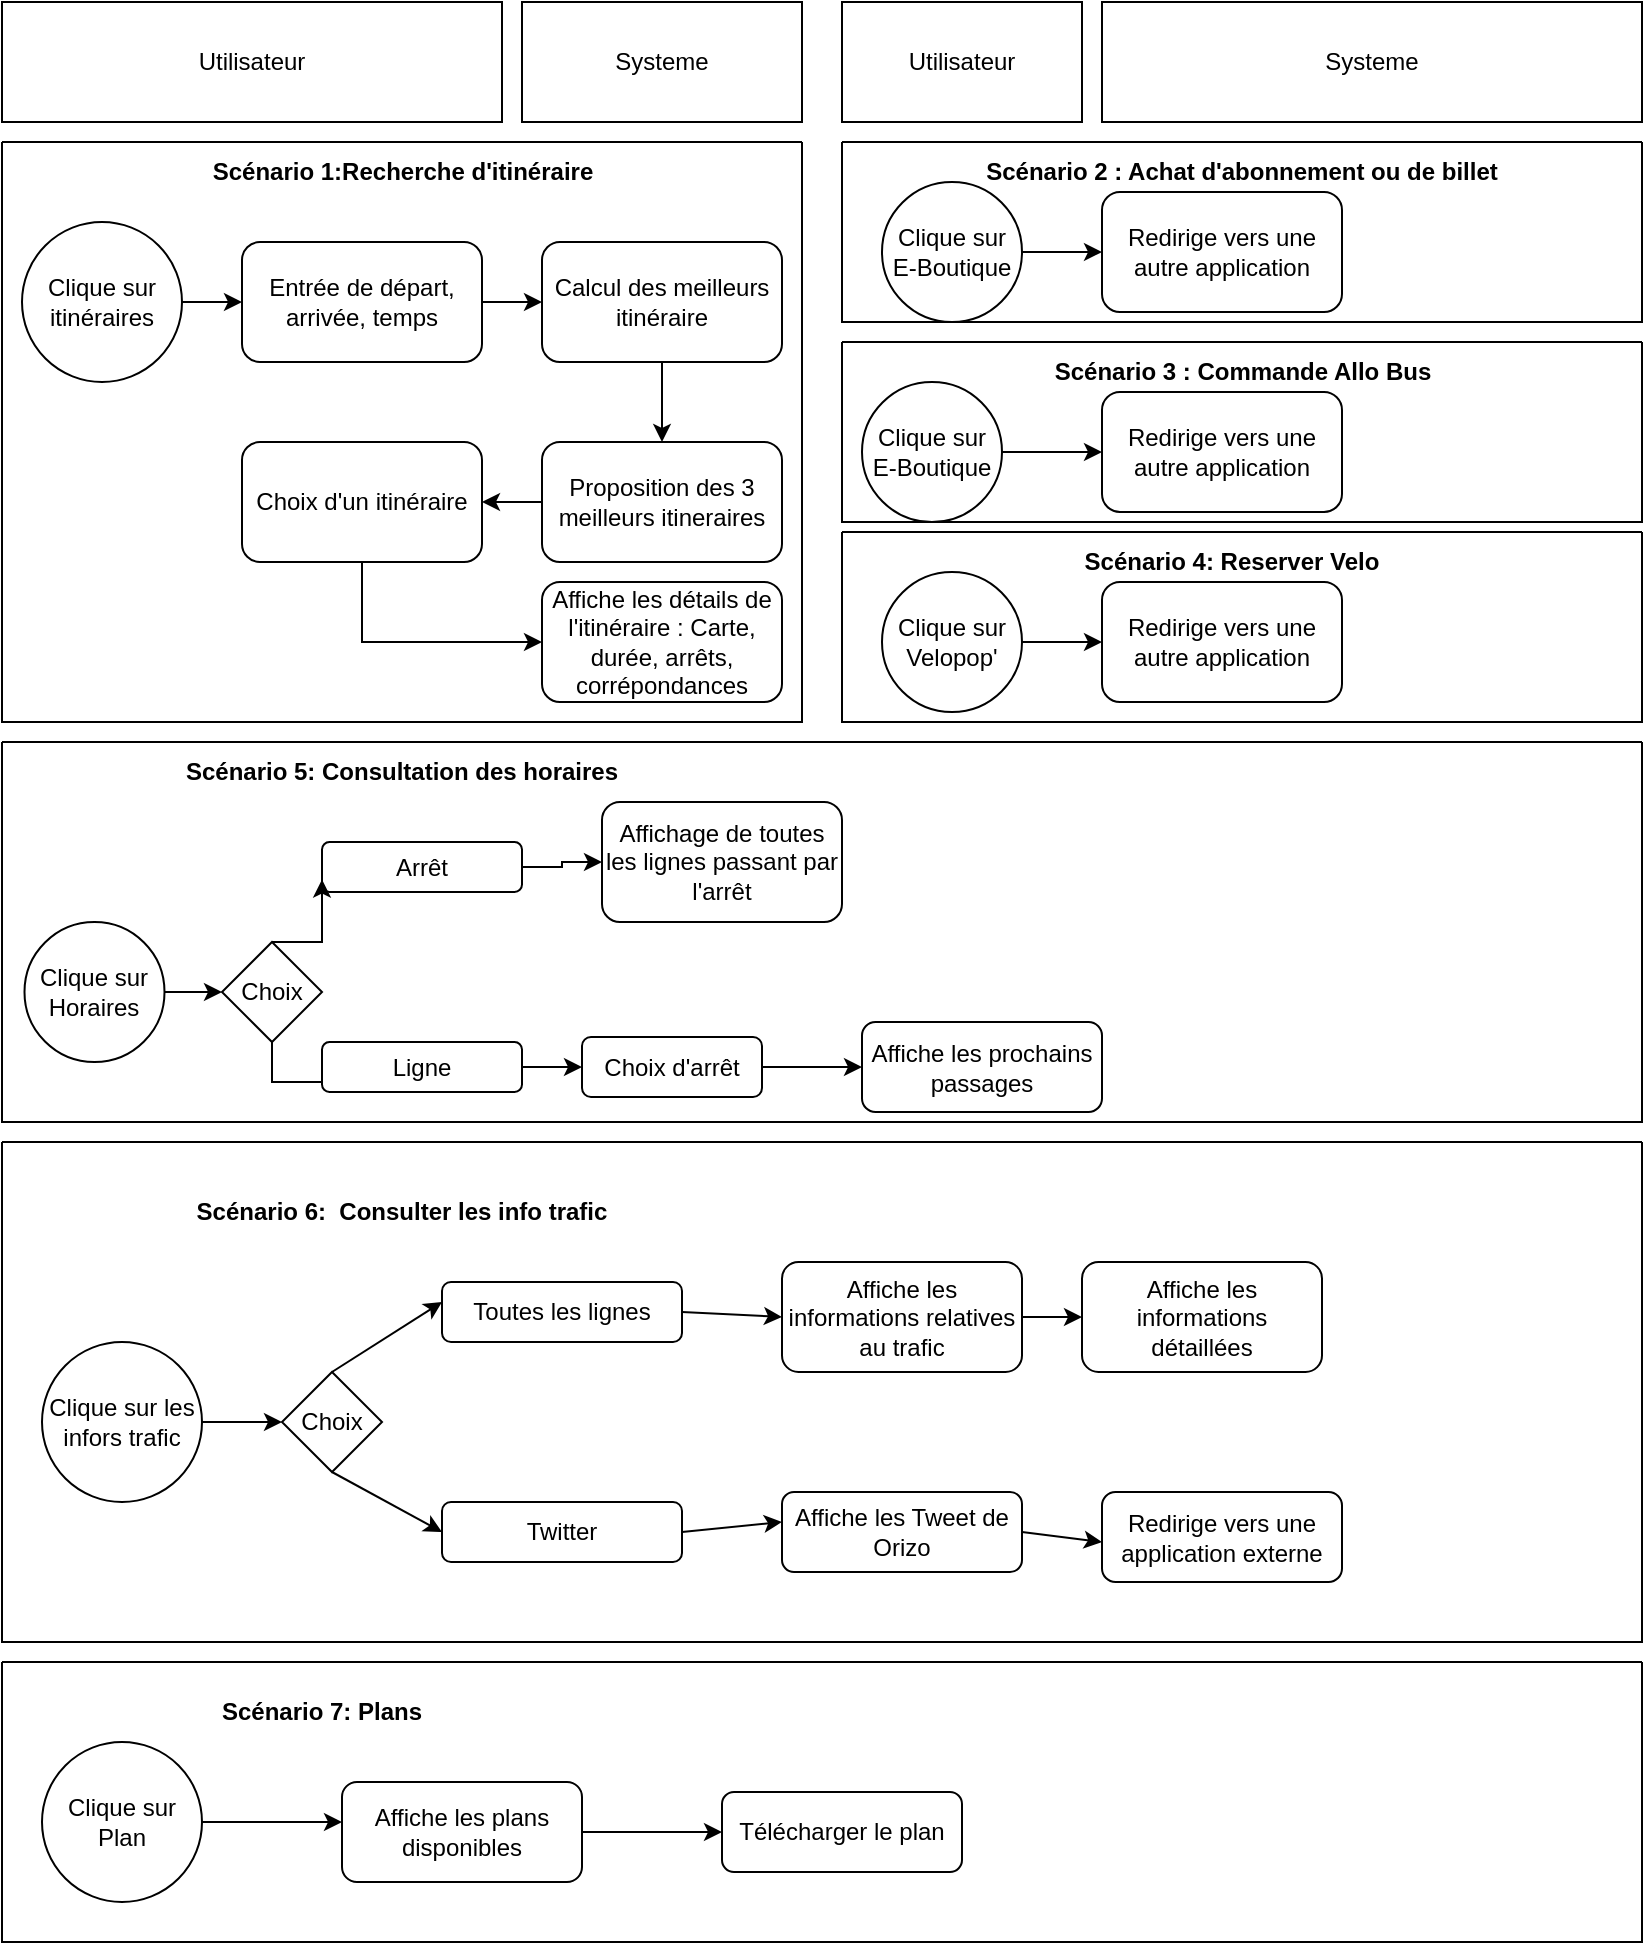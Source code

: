 <mxfile version="16.6.7" type="github">
  <diagram id="YqP27WUokVk4O-feUTNu" name="Page-1">
    <mxGraphModel dx="1422" dy="788" grid="1" gridSize="10" guides="1" tooltips="1" connect="1" arrows="1" fold="1" page="1" pageScale="1" pageWidth="850" pageHeight="1100" math="0" shadow="0">
      <root>
        <mxCell id="0" />
        <mxCell id="1" parent="0" />
        <mxCell id="Umk5Mk7T6SRKJrNun_KQ-3" style="edgeStyle=orthogonalEdgeStyle;rounded=0;orthogonalLoop=1;jettySize=auto;html=1;exitX=1;exitY=0.5;exitDx=0;exitDy=0;entryX=0;entryY=0.5;entryDx=0;entryDy=0;" parent="1" source="Umk5Mk7T6SRKJrNun_KQ-1" target="Umk5Mk7T6SRKJrNun_KQ-2" edge="1">
          <mxGeometry relative="1" as="geometry" />
        </mxCell>
        <mxCell id="Umk5Mk7T6SRKJrNun_KQ-1" value="&lt;div&gt;Clique sur itinéraires&lt;br&gt;&lt;/div&gt;" style="ellipse;whiteSpace=wrap;html=1;aspect=fixed;" parent="1" vertex="1">
          <mxGeometry x="30" y="120" width="80" height="80" as="geometry" />
        </mxCell>
        <mxCell id="Umk5Mk7T6SRKJrNun_KQ-6" style="edgeStyle=orthogonalEdgeStyle;rounded=0;orthogonalLoop=1;jettySize=auto;html=1;exitX=1;exitY=0.5;exitDx=0;exitDy=0;entryX=0;entryY=0.5;entryDx=0;entryDy=0;" parent="1" source="Umk5Mk7T6SRKJrNun_KQ-2" edge="1">
          <mxGeometry relative="1" as="geometry">
            <mxPoint x="290" y="160" as="targetPoint" />
          </mxGeometry>
        </mxCell>
        <mxCell id="Umk5Mk7T6SRKJrNun_KQ-2" value="&lt;div&gt;Entrée de départ, arrivée, temps&lt;/div&gt;" style="rounded=1;whiteSpace=wrap;html=1;" parent="1" vertex="1">
          <mxGeometry x="140" y="130" width="120" height="60" as="geometry" />
        </mxCell>
        <mxCell id="Umk5Mk7T6SRKJrNun_KQ-9" style="edgeStyle=orthogonalEdgeStyle;rounded=0;orthogonalLoop=1;jettySize=auto;html=1;exitX=0.5;exitY=1;exitDx=0;exitDy=0;" parent="1" source="Umk5Mk7T6SRKJrNun_KQ-11" target="Umk5Mk7T6SRKJrNun_KQ-7" edge="1">
          <mxGeometry relative="1" as="geometry">
            <mxPoint x="350" y="200" as="sourcePoint" />
            <Array as="points">
              <mxPoint x="350" y="210" />
              <mxPoint x="350" y="210" />
            </Array>
          </mxGeometry>
        </mxCell>
        <mxCell id="Umk5Mk7T6SRKJrNun_KQ-14" style="edgeStyle=orthogonalEdgeStyle;rounded=0;orthogonalLoop=1;jettySize=auto;html=1;" parent="1" source="Umk5Mk7T6SRKJrNun_KQ-7" target="Umk5Mk7T6SRKJrNun_KQ-13" edge="1">
          <mxGeometry relative="1" as="geometry" />
        </mxCell>
        <mxCell id="Umk5Mk7T6SRKJrNun_KQ-7" value="&lt;div&gt;Proposition des 3 meilleurs itineraires&lt;/div&gt;" style="rounded=1;whiteSpace=wrap;html=1;" parent="1" vertex="1">
          <mxGeometry x="290" y="230" width="120" height="60" as="geometry" />
        </mxCell>
        <mxCell id="Umk5Mk7T6SRKJrNun_KQ-11" value="&lt;div&gt;Calcul des meilleurs itinéraire&lt;/div&gt;" style="rounded=1;whiteSpace=wrap;html=1;" parent="1" vertex="1">
          <mxGeometry x="290" y="130" width="120" height="60" as="geometry" />
        </mxCell>
        <mxCell id="Umk5Mk7T6SRKJrNun_KQ-17" style="edgeStyle=orthogonalEdgeStyle;rounded=0;orthogonalLoop=1;jettySize=auto;html=1;exitX=0.5;exitY=1;exitDx=0;exitDy=0;entryX=0;entryY=0.5;entryDx=0;entryDy=0;" parent="1" source="Umk5Mk7T6SRKJrNun_KQ-13" target="Umk5Mk7T6SRKJrNun_KQ-15" edge="1">
          <mxGeometry relative="1" as="geometry" />
        </mxCell>
        <mxCell id="Umk5Mk7T6SRKJrNun_KQ-13" value="&lt;div&gt;Choix d&#39;un itinéraire&lt;/div&gt;" style="rounded=1;whiteSpace=wrap;html=1;" parent="1" vertex="1">
          <mxGeometry x="140" y="230" width="120" height="60" as="geometry" />
        </mxCell>
        <mxCell id="Umk5Mk7T6SRKJrNun_KQ-15" value="Affiche les détails de l&#39;itinéraire : Carte, durée, arrêts, corrépondances" style="rounded=1;whiteSpace=wrap;html=1;" parent="1" vertex="1">
          <mxGeometry x="290" y="300" width="120" height="60" as="geometry" />
        </mxCell>
        <mxCell id="Umk5Mk7T6SRKJrNun_KQ-20" value="" style="swimlane;startSize=0;" parent="1" vertex="1">
          <mxGeometry x="20" y="80" width="400" height="290" as="geometry" />
        </mxCell>
        <mxCell id="Umk5Mk7T6SRKJrNun_KQ-21" value="&lt;b&gt;Scénario 1:Recherche d&#39;itinéraire&lt;/b&gt;" style="text;html=1;strokeColor=none;fillColor=none;align=center;verticalAlign=middle;whiteSpace=wrap;rounded=0;" parent="Umk5Mk7T6SRKJrNun_KQ-20" vertex="1">
          <mxGeometry x="97.5" width="205" height="30" as="geometry" />
        </mxCell>
        <mxCell id="r48zgYtYUh1CPsNShktc-1" value="Utilisateur" style="rounded=0;whiteSpace=wrap;html=1;" parent="1" vertex="1">
          <mxGeometry x="20" y="10" width="250" height="60" as="geometry" />
        </mxCell>
        <mxCell id="r48zgYtYUh1CPsNShktc-4" value="&lt;div&gt;Systeme&lt;/div&gt;" style="rounded=0;whiteSpace=wrap;html=1;" parent="1" vertex="1">
          <mxGeometry x="280" y="10" width="140" height="60" as="geometry" />
        </mxCell>
        <mxCell id="r48zgYtYUh1CPsNShktc-7" value="" style="swimlane;startSize=0;" parent="1" vertex="1">
          <mxGeometry x="440" y="80" width="400" height="90" as="geometry" />
        </mxCell>
        <mxCell id="r48zgYtYUh1CPsNShktc-10" style="edgeStyle=orthogonalEdgeStyle;rounded=0;orthogonalLoop=1;jettySize=auto;html=1;exitX=1;exitY=0.5;exitDx=0;exitDy=0;entryX=0;entryY=0.5;entryDx=0;entryDy=0;" parent="r48zgYtYUh1CPsNShktc-7" source="r48zgYtYUh1CPsNShktc-8" target="r48zgYtYUh1CPsNShktc-9" edge="1">
          <mxGeometry relative="1" as="geometry" />
        </mxCell>
        <mxCell id="r48zgYtYUh1CPsNShktc-8" value="&lt;div&gt;Clique sur E-Boutique&lt;/div&gt;" style="ellipse;whiteSpace=wrap;html=1;aspect=fixed;" parent="r48zgYtYUh1CPsNShktc-7" vertex="1">
          <mxGeometry x="20" y="20" width="70" height="70" as="geometry" />
        </mxCell>
        <mxCell id="r48zgYtYUh1CPsNShktc-9" value="&lt;div&gt;Redirige vers une autre application&lt;/div&gt;" style="rounded=1;whiteSpace=wrap;html=1;" parent="r48zgYtYUh1CPsNShktc-7" vertex="1">
          <mxGeometry x="130" y="25" width="120" height="60" as="geometry" />
        </mxCell>
        <mxCell id="r48zgYtYUh1CPsNShktc-11" value="&lt;b&gt;Scénario 2 : Achat d&#39;abonnement ou de billet&lt;/b&gt;" style="text;html=1;strokeColor=none;fillColor=none;align=center;verticalAlign=middle;whiteSpace=wrap;rounded=0;" parent="r48zgYtYUh1CPsNShktc-7" vertex="1">
          <mxGeometry x="60" width="280" height="30" as="geometry" />
        </mxCell>
        <mxCell id="r48zgYtYUh1CPsNShktc-12" value="" style="swimlane;startSize=0;" parent="1" vertex="1">
          <mxGeometry x="440" y="180" width="400" height="90" as="geometry" />
        </mxCell>
        <mxCell id="r48zgYtYUh1CPsNShktc-15" value="&lt;div&gt;&lt;b&gt;Scénario 3 : Commande Allo Bus&lt;/b&gt;&lt;/div&gt;" style="text;html=1;strokeColor=none;fillColor=none;align=center;verticalAlign=middle;whiteSpace=wrap;rounded=0;" parent="r48zgYtYUh1CPsNShktc-12" vertex="1">
          <mxGeometry x="92.5" width="215" height="30" as="geometry" />
        </mxCell>
        <mxCell id="r48zgYtYUh1CPsNShktc-17" value="&lt;div&gt;Clique sur E-Boutique&lt;/div&gt;" style="ellipse;whiteSpace=wrap;html=1;aspect=fixed;" parent="r48zgYtYUh1CPsNShktc-12" vertex="1">
          <mxGeometry x="10" y="20" width="70" height="70" as="geometry" />
        </mxCell>
        <mxCell id="r48zgYtYUh1CPsNShktc-18" value="&lt;div&gt;Redirige vers une autre application&lt;/div&gt;" style="rounded=1;whiteSpace=wrap;html=1;" parent="r48zgYtYUh1CPsNShktc-12" vertex="1">
          <mxGeometry x="130" y="25" width="120" height="60" as="geometry" />
        </mxCell>
        <mxCell id="r48zgYtYUh1CPsNShktc-16" style="edgeStyle=orthogonalEdgeStyle;rounded=0;orthogonalLoop=1;jettySize=auto;html=1;exitX=1;exitY=0.5;exitDx=0;exitDy=0;entryX=0;entryY=0.5;entryDx=0;entryDy=0;" parent="r48zgYtYUh1CPsNShktc-12" source="r48zgYtYUh1CPsNShktc-17" target="r48zgYtYUh1CPsNShktc-18" edge="1">
          <mxGeometry relative="1" as="geometry" />
        </mxCell>
        <mxCell id="r48zgYtYUh1CPsNShktc-13" value="Utilisateur" style="rounded=0;whiteSpace=wrap;html=1;" parent="1" vertex="1">
          <mxGeometry x="440" y="10" width="120" height="60" as="geometry" />
        </mxCell>
        <mxCell id="r48zgYtYUh1CPsNShktc-14" value="Systeme" style="rounded=0;whiteSpace=wrap;html=1;" parent="1" vertex="1">
          <mxGeometry x="570" y="10" width="270" height="60" as="geometry" />
        </mxCell>
        <mxCell id="r48zgYtYUh1CPsNShktc-21" value="&lt;b&gt;Scénario 4: Reserver Velo&lt;/b&gt;" style="text;html=1;strokeColor=none;fillColor=none;align=center;verticalAlign=middle;whiteSpace=wrap;rounded=0;" parent="1" vertex="1">
          <mxGeometry x="510" y="275" width="250" height="30" as="geometry" />
        </mxCell>
        <mxCell id="r48zgYtYUh1CPsNShktc-29" value="" style="swimlane;startSize=0;" parent="1" vertex="1">
          <mxGeometry x="440" y="275" width="400" height="95" as="geometry" />
        </mxCell>
        <mxCell id="r48zgYtYUh1CPsNShktc-23" value="Clique sur Velopop&#39;" style="ellipse;whiteSpace=wrap;html=1;aspect=fixed;" parent="r48zgYtYUh1CPsNShktc-29" vertex="1">
          <mxGeometry x="20" y="20" width="70" height="70" as="geometry" />
        </mxCell>
        <mxCell id="r48zgYtYUh1CPsNShktc-24" value="&lt;div&gt;Redirige vers une autre application&lt;/div&gt;" style="rounded=1;whiteSpace=wrap;html=1;" parent="r48zgYtYUh1CPsNShktc-29" vertex="1">
          <mxGeometry x="130" y="25" width="120" height="60" as="geometry" />
        </mxCell>
        <mxCell id="r48zgYtYUh1CPsNShktc-26" value="" style="edgeStyle=orthogonalEdgeStyle;rounded=0;orthogonalLoop=1;jettySize=auto;html=1;" parent="r48zgYtYUh1CPsNShktc-29" source="r48zgYtYUh1CPsNShktc-23" target="r48zgYtYUh1CPsNShktc-24" edge="1">
          <mxGeometry relative="1" as="geometry" />
        </mxCell>
        <mxCell id="r48zgYtYUh1CPsNShktc-32" value="" style="swimlane;startSize=0;" parent="1" vertex="1">
          <mxGeometry x="20" y="380" width="820" height="190" as="geometry">
            <mxRectangle x="20" y="380" width="50" height="40" as="alternateBounds" />
          </mxGeometry>
        </mxCell>
        <mxCell id="r48zgYtYUh1CPsNShktc-33" value="Clique sur Horaires" style="ellipse;whiteSpace=wrap;html=1;aspect=fixed;" parent="r48zgYtYUh1CPsNShktc-32" vertex="1">
          <mxGeometry x="11.25" y="90" width="70" height="70" as="geometry" />
        </mxCell>
        <mxCell id="r48zgYtYUh1CPsNShktc-34" value="&lt;b&gt;Scénario 5: Consultation des horaires&lt;/b&gt;" style="text;html=1;strokeColor=none;fillColor=none;align=center;verticalAlign=middle;whiteSpace=wrap;rounded=0;" parent="r48zgYtYUh1CPsNShktc-32" vertex="1">
          <mxGeometry x="81.25" width="237.5" height="30" as="geometry" />
        </mxCell>
        <mxCell id="r48zgYtYUh1CPsNShktc-55" style="edgeStyle=orthogonalEdgeStyle;rounded=0;orthogonalLoop=1;jettySize=auto;html=1;entryX=0;entryY=0.5;entryDx=0;entryDy=0;" parent="r48zgYtYUh1CPsNShktc-32" source="r48zgYtYUh1CPsNShktc-35" target="r48zgYtYUh1CPsNShktc-49" edge="1">
          <mxGeometry relative="1" as="geometry" />
        </mxCell>
        <mxCell id="r48zgYtYUh1CPsNShktc-35" value="&lt;div&gt;Arrêt&lt;/div&gt;" style="rounded=1;whiteSpace=wrap;html=1;" parent="r48zgYtYUh1CPsNShktc-32" vertex="1">
          <mxGeometry x="160" y="50" width="100" height="25" as="geometry" />
        </mxCell>
        <mxCell id="r48zgYtYUh1CPsNShktc-41" style="edgeStyle=orthogonalEdgeStyle;rounded=0;orthogonalLoop=1;jettySize=auto;html=1;entryX=0;entryY=0.25;entryDx=0;entryDy=0;" parent="r48zgYtYUh1CPsNShktc-32" source="r48zgYtYUh1CPsNShktc-37" target="r48zgYtYUh1CPsNShktc-39" edge="1">
          <mxGeometry relative="1" as="geometry" />
        </mxCell>
        <mxCell id="r48zgYtYUh1CPsNShktc-47" style="edgeStyle=orthogonalEdgeStyle;rounded=0;orthogonalLoop=1;jettySize=auto;html=1;exitX=0.5;exitY=0;exitDx=0;exitDy=0;entryX=0;entryY=0.75;entryDx=0;entryDy=0;" parent="r48zgYtYUh1CPsNShktc-32" source="r48zgYtYUh1CPsNShktc-37" target="r48zgYtYUh1CPsNShktc-35" edge="1">
          <mxGeometry relative="1" as="geometry" />
        </mxCell>
        <mxCell id="r48zgYtYUh1CPsNShktc-37" value="&lt;div&gt;Choix&lt;/div&gt;" style="rhombus;whiteSpace=wrap;html=1;" parent="r48zgYtYUh1CPsNShktc-32" vertex="1">
          <mxGeometry x="110" y="100" width="50" height="50" as="geometry" />
        </mxCell>
        <mxCell id="r48zgYtYUh1CPsNShktc-52" style="edgeStyle=orthogonalEdgeStyle;rounded=0;orthogonalLoop=1;jettySize=auto;html=1;entryX=0;entryY=0.5;entryDx=0;entryDy=0;" parent="r48zgYtYUh1CPsNShktc-32" source="r48zgYtYUh1CPsNShktc-39" target="r48zgYtYUh1CPsNShktc-50" edge="1">
          <mxGeometry relative="1" as="geometry" />
        </mxCell>
        <mxCell id="r48zgYtYUh1CPsNShktc-39" value="&lt;div&gt;Ligne&lt;/div&gt;" style="rounded=1;whiteSpace=wrap;html=1;" parent="r48zgYtYUh1CPsNShktc-32" vertex="1">
          <mxGeometry x="160" y="150" width="100" height="25" as="geometry" />
        </mxCell>
        <mxCell id="r48zgYtYUh1CPsNShktc-49" value="&lt;div&gt;Affichage de toutes les lignes passant par l&#39;arrêt&lt;/div&gt;" style="rounded=1;whiteSpace=wrap;html=1;" parent="r48zgYtYUh1CPsNShktc-32" vertex="1">
          <mxGeometry x="300" y="30" width="120" height="60" as="geometry" />
        </mxCell>
        <mxCell id="r48zgYtYUh1CPsNShktc-50" value="Choix d&#39;arrêt" style="rounded=1;whiteSpace=wrap;html=1;" parent="r48zgYtYUh1CPsNShktc-32" vertex="1">
          <mxGeometry x="290" y="147.5" width="90" height="30" as="geometry" />
        </mxCell>
        <mxCell id="UJO03gXzS-ZTNtGmvzBQ-1" value="" style="endArrow=classic;html=1;rounded=0;entryX=0;entryY=0.5;entryDx=0;entryDy=0;exitX=1;exitY=0.5;exitDx=0;exitDy=0;" edge="1" parent="r48zgYtYUh1CPsNShktc-32" source="r48zgYtYUh1CPsNShktc-33" target="r48zgYtYUh1CPsNShktc-37">
          <mxGeometry width="50" height="50" relative="1" as="geometry">
            <mxPoint x="70" y="125" as="sourcePoint" />
            <mxPoint x="120" y="80" as="targetPoint" />
          </mxGeometry>
        </mxCell>
        <mxCell id="UJO03gXzS-ZTNtGmvzBQ-10" value="Affiche les prochains passages" style="rounded=1;whiteSpace=wrap;html=1;" vertex="1" parent="r48zgYtYUh1CPsNShktc-32">
          <mxGeometry x="430" y="140" width="120" height="45" as="geometry" />
        </mxCell>
        <mxCell id="UJO03gXzS-ZTNtGmvzBQ-11" value="" style="endArrow=classic;html=1;rounded=0;entryX=0;entryY=0.5;entryDx=0;entryDy=0;exitX=1;exitY=0.5;exitDx=0;exitDy=0;" edge="1" parent="r48zgYtYUh1CPsNShktc-32" source="r48zgYtYUh1CPsNShktc-50" target="UJO03gXzS-ZTNtGmvzBQ-10">
          <mxGeometry width="50" height="50" relative="1" as="geometry">
            <mxPoint x="380" y="180" as="sourcePoint" />
            <mxPoint x="430" y="130" as="targetPoint" />
          </mxGeometry>
        </mxCell>
        <mxCell id="UJO03gXzS-ZTNtGmvzBQ-23" value="" style="swimlane;startSize=0;" vertex="1" parent="1">
          <mxGeometry x="20" y="580" width="820" height="250" as="geometry" />
        </mxCell>
        <mxCell id="UJO03gXzS-ZTNtGmvzBQ-3" value="Clique sur les infors trafic" style="ellipse;whiteSpace=wrap;html=1;aspect=fixed;" vertex="1" parent="UJO03gXzS-ZTNtGmvzBQ-23">
          <mxGeometry x="20" y="100" width="80" height="80" as="geometry" />
        </mxCell>
        <mxCell id="UJO03gXzS-ZTNtGmvzBQ-4" value="Choix" style="rhombus;whiteSpace=wrap;html=1;" vertex="1" parent="UJO03gXzS-ZTNtGmvzBQ-23">
          <mxGeometry x="140" y="115" width="50" height="50" as="geometry" />
        </mxCell>
        <mxCell id="UJO03gXzS-ZTNtGmvzBQ-5" value="" style="endArrow=classic;html=1;rounded=0;entryX=0;entryY=0.5;entryDx=0;entryDy=0;exitX=1;exitY=0.5;exitDx=0;exitDy=0;" edge="1" parent="UJO03gXzS-ZTNtGmvzBQ-23" source="UJO03gXzS-ZTNtGmvzBQ-3" target="UJO03gXzS-ZTNtGmvzBQ-4">
          <mxGeometry width="50" height="50" relative="1" as="geometry">
            <mxPoint x="90" y="170" as="sourcePoint" />
            <mxPoint x="140" y="120" as="targetPoint" />
          </mxGeometry>
        </mxCell>
        <mxCell id="UJO03gXzS-ZTNtGmvzBQ-6" value="Toutes les lignes" style="rounded=1;whiteSpace=wrap;html=1;" vertex="1" parent="UJO03gXzS-ZTNtGmvzBQ-23">
          <mxGeometry x="220" y="70" width="120" height="30" as="geometry" />
        </mxCell>
        <mxCell id="UJO03gXzS-ZTNtGmvzBQ-7" value="" style="endArrow=classic;html=1;rounded=0;exitX=0.5;exitY=0;exitDx=0;exitDy=0;" edge="1" parent="UJO03gXzS-ZTNtGmvzBQ-23" source="UJO03gXzS-ZTNtGmvzBQ-4">
          <mxGeometry width="50" height="50" relative="1" as="geometry">
            <mxPoint x="160" y="80" as="sourcePoint" />
            <mxPoint x="220" y="80" as="targetPoint" />
          </mxGeometry>
        </mxCell>
        <mxCell id="UJO03gXzS-ZTNtGmvzBQ-8" value="Twitter" style="rounded=1;whiteSpace=wrap;html=1;" vertex="1" parent="UJO03gXzS-ZTNtGmvzBQ-23">
          <mxGeometry x="220" y="180" width="120" height="30" as="geometry" />
        </mxCell>
        <mxCell id="UJO03gXzS-ZTNtGmvzBQ-12" value="" style="endArrow=classic;html=1;rounded=0;entryX=0;entryY=0.5;entryDx=0;entryDy=0;exitX=0.5;exitY=1;exitDx=0;exitDy=0;" edge="1" parent="UJO03gXzS-ZTNtGmvzBQ-23" source="UJO03gXzS-ZTNtGmvzBQ-4" target="UJO03gXzS-ZTNtGmvzBQ-8">
          <mxGeometry width="50" height="50" relative="1" as="geometry">
            <mxPoint x="165" y="210" as="sourcePoint" />
            <mxPoint x="215" y="160" as="targetPoint" />
          </mxGeometry>
        </mxCell>
        <mxCell id="UJO03gXzS-ZTNtGmvzBQ-13" value="Affiche les informations relatives au trafic" style="rounded=1;whiteSpace=wrap;html=1;" vertex="1" parent="UJO03gXzS-ZTNtGmvzBQ-23">
          <mxGeometry x="390" y="60" width="120" height="55" as="geometry" />
        </mxCell>
        <mxCell id="UJO03gXzS-ZTNtGmvzBQ-14" value="" style="endArrow=classic;html=1;rounded=0;exitX=1;exitY=0.5;exitDx=0;exitDy=0;entryX=0;entryY=0.5;entryDx=0;entryDy=0;" edge="1" parent="UJO03gXzS-ZTNtGmvzBQ-23" source="UJO03gXzS-ZTNtGmvzBQ-6" target="UJO03gXzS-ZTNtGmvzBQ-13">
          <mxGeometry width="50" height="50" relative="1" as="geometry">
            <mxPoint x="340" y="130" as="sourcePoint" />
            <mxPoint x="390" y="80" as="targetPoint" />
          </mxGeometry>
        </mxCell>
        <mxCell id="UJO03gXzS-ZTNtGmvzBQ-17" value="Affiche les informations détaillées" style="rounded=1;whiteSpace=wrap;html=1;" vertex="1" parent="UJO03gXzS-ZTNtGmvzBQ-23">
          <mxGeometry x="540" y="60" width="120" height="55" as="geometry" />
        </mxCell>
        <mxCell id="UJO03gXzS-ZTNtGmvzBQ-18" value="" style="endArrow=classic;html=1;rounded=0;exitX=1;exitY=0.5;exitDx=0;exitDy=0;entryX=0;entryY=0.5;entryDx=0;entryDy=0;" edge="1" parent="UJO03gXzS-ZTNtGmvzBQ-23" source="UJO03gXzS-ZTNtGmvzBQ-13" target="UJO03gXzS-ZTNtGmvzBQ-17">
          <mxGeometry width="50" height="50" relative="1" as="geometry">
            <mxPoint x="490" y="130" as="sourcePoint" />
            <mxPoint x="540" y="80" as="targetPoint" />
          </mxGeometry>
        </mxCell>
        <mxCell id="UJO03gXzS-ZTNtGmvzBQ-19" value="Affiche les Tweet de Orizo" style="rounded=1;whiteSpace=wrap;html=1;" vertex="1" parent="UJO03gXzS-ZTNtGmvzBQ-23">
          <mxGeometry x="390" y="175" width="120" height="40" as="geometry" />
        </mxCell>
        <mxCell id="UJO03gXzS-ZTNtGmvzBQ-20" value="" style="endArrow=classic;html=1;rounded=0;exitX=1;exitY=0.5;exitDx=0;exitDy=0;" edge="1" parent="UJO03gXzS-ZTNtGmvzBQ-23" source="UJO03gXzS-ZTNtGmvzBQ-8">
          <mxGeometry width="50" height="50" relative="1" as="geometry">
            <mxPoint x="340" y="240" as="sourcePoint" />
            <mxPoint x="390" y="190" as="targetPoint" />
          </mxGeometry>
        </mxCell>
        <mxCell id="UJO03gXzS-ZTNtGmvzBQ-21" value="Redirige vers une application externe" style="rounded=1;whiteSpace=wrap;html=1;" vertex="1" parent="UJO03gXzS-ZTNtGmvzBQ-23">
          <mxGeometry x="550" y="175" width="120" height="45" as="geometry" />
        </mxCell>
        <mxCell id="UJO03gXzS-ZTNtGmvzBQ-22" value="" style="endArrow=classic;html=1;rounded=0;exitX=1;exitY=0.5;exitDx=0;exitDy=0;" edge="1" parent="UJO03gXzS-ZTNtGmvzBQ-23" source="UJO03gXzS-ZTNtGmvzBQ-19">
          <mxGeometry width="50" height="50" relative="1" as="geometry">
            <mxPoint x="500" y="250" as="sourcePoint" />
            <mxPoint x="550" y="200" as="targetPoint" />
          </mxGeometry>
        </mxCell>
        <mxCell id="UJO03gXzS-ZTNtGmvzBQ-25" value="&lt;b&gt;Scénario 6:&amp;nbsp; Consulter les info trafic&lt;/b&gt;" style="text;html=1;strokeColor=none;fillColor=none;align=center;verticalAlign=middle;whiteSpace=wrap;rounded=0;" vertex="1" parent="UJO03gXzS-ZTNtGmvzBQ-23">
          <mxGeometry x="90" y="20" width="220" height="30" as="geometry" />
        </mxCell>
        <mxCell id="UJO03gXzS-ZTNtGmvzBQ-26" value="&lt;div&gt;Clique sur Plan&lt;/div&gt;" style="ellipse;whiteSpace=wrap;html=1;aspect=fixed;" vertex="1" parent="1">
          <mxGeometry x="40" y="880" width="80" height="80" as="geometry" />
        </mxCell>
        <mxCell id="UJO03gXzS-ZTNtGmvzBQ-27" value="Affiche les plans disponibles" style="rounded=1;whiteSpace=wrap;html=1;" vertex="1" parent="1">
          <mxGeometry x="190" y="900" width="120" height="50" as="geometry" />
        </mxCell>
        <mxCell id="UJO03gXzS-ZTNtGmvzBQ-28" value="Télécharger le plan" style="rounded=1;whiteSpace=wrap;html=1;" vertex="1" parent="1">
          <mxGeometry x="380" y="905" width="120" height="40" as="geometry" />
        </mxCell>
        <mxCell id="UJO03gXzS-ZTNtGmvzBQ-29" value="" style="endArrow=classic;html=1;rounded=0;exitX=1;exitY=0.5;exitDx=0;exitDy=0;" edge="1" parent="1" source="UJO03gXzS-ZTNtGmvzBQ-26">
          <mxGeometry width="50" height="50" relative="1" as="geometry">
            <mxPoint x="140" y="970" as="sourcePoint" />
            <mxPoint x="190" y="920" as="targetPoint" />
          </mxGeometry>
        </mxCell>
        <mxCell id="UJO03gXzS-ZTNtGmvzBQ-30" value="" style="endArrow=classic;html=1;rounded=0;exitX=1;exitY=0.5;exitDx=0;exitDy=0;" edge="1" parent="1" source="UJO03gXzS-ZTNtGmvzBQ-27">
          <mxGeometry width="50" height="50" relative="1" as="geometry">
            <mxPoint x="330" y="970" as="sourcePoint" />
            <mxPoint x="380" y="925" as="targetPoint" />
          </mxGeometry>
        </mxCell>
        <mxCell id="UJO03gXzS-ZTNtGmvzBQ-31" value="&lt;b&gt;Scénario 7: Plans&lt;/b&gt;" style="text;html=1;strokeColor=none;fillColor=none;align=center;verticalAlign=middle;whiteSpace=wrap;rounded=0;" vertex="1" parent="1">
          <mxGeometry x="120" y="850" width="120" height="30" as="geometry" />
        </mxCell>
        <mxCell id="UJO03gXzS-ZTNtGmvzBQ-32" value="" style="swimlane;startSize=0;" vertex="1" parent="1">
          <mxGeometry x="20" y="840" width="820" height="140" as="geometry" />
        </mxCell>
      </root>
    </mxGraphModel>
  </diagram>
</mxfile>
